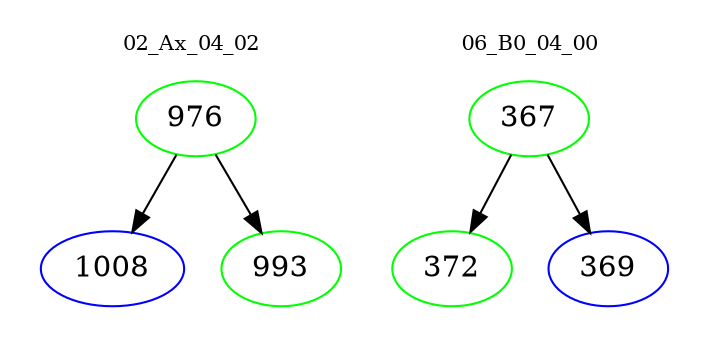 digraph{
subgraph cluster_0 {
color = white
label = "02_Ax_04_02";
fontsize=10;
T0_976 [label="976", color="green"]
T0_976 -> T0_1008 [color="black"]
T0_1008 [label="1008", color="blue"]
T0_976 -> T0_993 [color="black"]
T0_993 [label="993", color="green"]
}
subgraph cluster_1 {
color = white
label = "06_B0_04_00";
fontsize=10;
T1_367 [label="367", color="green"]
T1_367 -> T1_372 [color="black"]
T1_372 [label="372", color="green"]
T1_367 -> T1_369 [color="black"]
T1_369 [label="369", color="blue"]
}
}
